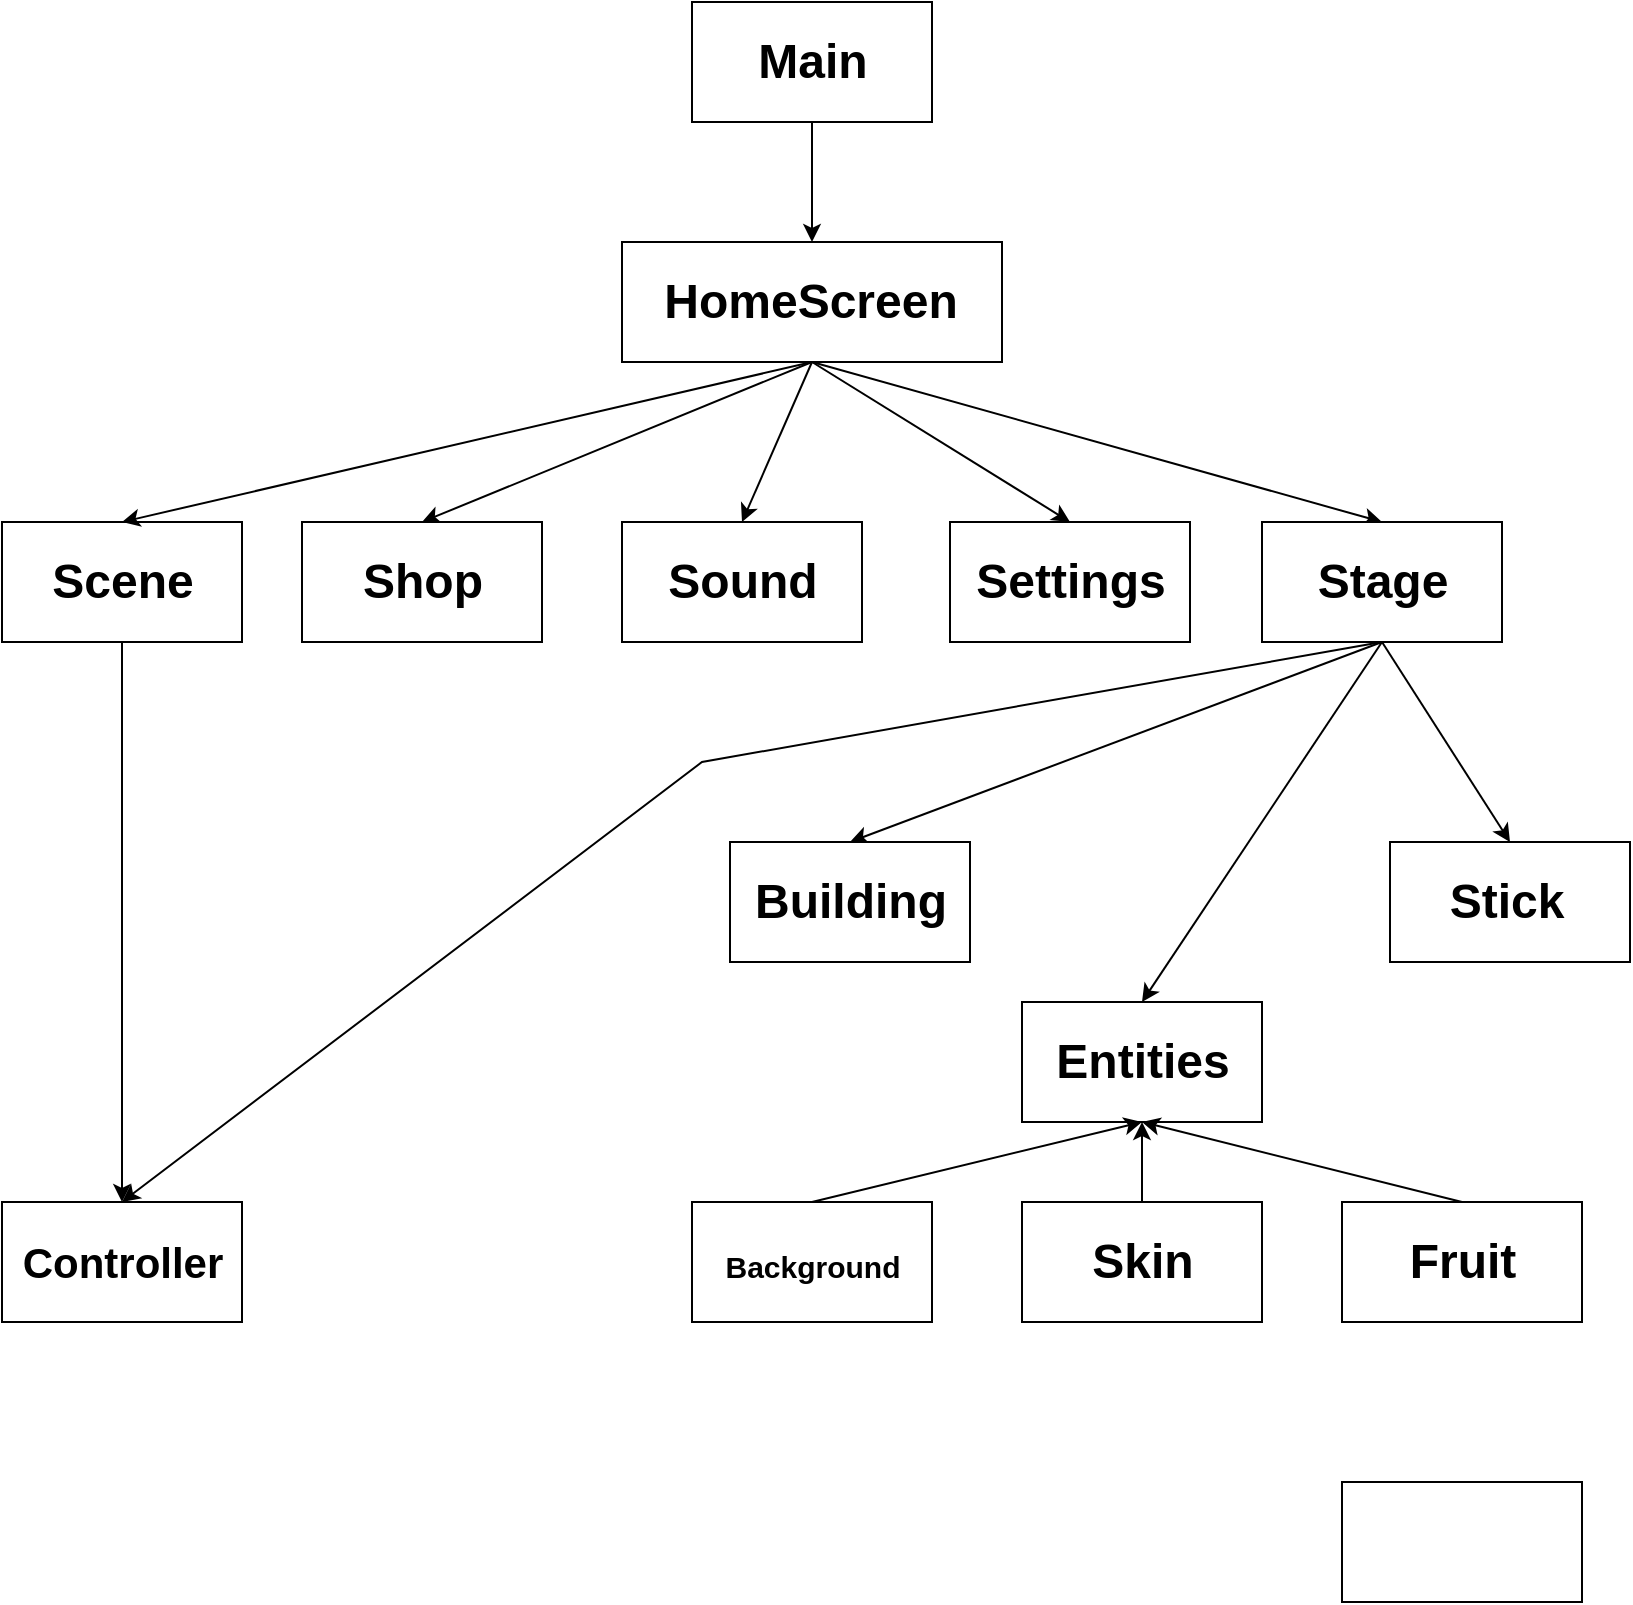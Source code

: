 <mxfile version="20.5.1" type="github">
  <diagram id="C5RBs43oDa-KdzZeNtuy" name="Page-1">
    <mxGraphModel dx="1038" dy="554" grid="1" gridSize="10" guides="1" tooltips="1" connect="1" arrows="1" fold="1" page="1" pageScale="1" pageWidth="827" pageHeight="1169" math="0" shadow="0">
      <root>
        <mxCell id="WIyWlLk6GJQsqaUBKTNV-0" />
        <mxCell id="WIyWlLk6GJQsqaUBKTNV-1" parent="WIyWlLk6GJQsqaUBKTNV-0" />
        <mxCell id="GWxVpezjqemB3VTmDpef-14" style="edgeStyle=orthogonalEdgeStyle;rounded=0;orthogonalLoop=1;jettySize=auto;html=1;exitX=0.5;exitY=1;exitDx=0;exitDy=0;entryX=0.5;entryY=0;entryDx=0;entryDy=0;" parent="WIyWlLk6GJQsqaUBKTNV-1" source="GWxVpezjqemB3VTmDpef-0" target="GWxVpezjqemB3VTmDpef-2" edge="1">
          <mxGeometry relative="1" as="geometry" />
        </mxCell>
        <object label="" id="GWxVpezjqemB3VTmDpef-0">
          <mxCell style="rounded=0;whiteSpace=wrap;html=1;" parent="WIyWlLk6GJQsqaUBKTNV-1" vertex="1">
            <mxGeometry x="355" y="40" width="120" height="60" as="geometry" />
          </mxCell>
        </object>
        <mxCell id="GWxVpezjqemB3VTmDpef-1" value="Main" style="text;strokeColor=none;fillColor=none;html=1;fontSize=24;fontStyle=1;verticalAlign=middle;align=center;" parent="WIyWlLk6GJQsqaUBKTNV-1" vertex="1">
          <mxGeometry x="365" y="50" width="100" height="40" as="geometry" />
        </mxCell>
        <mxCell id="GWxVpezjqemB3VTmDpef-18" style="rounded=0;orthogonalLoop=1;jettySize=auto;html=1;exitX=0.5;exitY=1;exitDx=0;exitDy=0;entryX=0.5;entryY=0;entryDx=0;entryDy=0;" parent="WIyWlLk6GJQsqaUBKTNV-1" source="GWxVpezjqemB3VTmDpef-2" target="GWxVpezjqemB3VTmDpef-4" edge="1">
          <mxGeometry relative="1" as="geometry" />
        </mxCell>
        <mxCell id="GWxVpezjqemB3VTmDpef-19" style="edgeStyle=none;rounded=0;orthogonalLoop=1;jettySize=auto;html=1;exitX=0.5;exitY=1;exitDx=0;exitDy=0;entryX=0.5;entryY=0;entryDx=0;entryDy=0;" parent="WIyWlLk6GJQsqaUBKTNV-1" source="GWxVpezjqemB3VTmDpef-2" target="GWxVpezjqemB3VTmDpef-6" edge="1">
          <mxGeometry relative="1" as="geometry" />
        </mxCell>
        <mxCell id="GWxVpezjqemB3VTmDpef-20" style="edgeStyle=none;rounded=0;orthogonalLoop=1;jettySize=auto;html=1;exitX=0.5;exitY=1;exitDx=0;exitDy=0;entryX=0.5;entryY=0;entryDx=0;entryDy=0;" parent="WIyWlLk6GJQsqaUBKTNV-1" source="GWxVpezjqemB3VTmDpef-2" target="GWxVpezjqemB3VTmDpef-8" edge="1">
          <mxGeometry relative="1" as="geometry" />
        </mxCell>
        <mxCell id="GWxVpezjqemB3VTmDpef-21" style="edgeStyle=none;rounded=0;orthogonalLoop=1;jettySize=auto;html=1;exitX=0.5;exitY=1;exitDx=0;exitDy=0;entryX=0.5;entryY=0;entryDx=0;entryDy=0;" parent="WIyWlLk6GJQsqaUBKTNV-1" source="GWxVpezjqemB3VTmDpef-2" target="GWxVpezjqemB3VTmDpef-11" edge="1">
          <mxGeometry relative="1" as="geometry" />
        </mxCell>
        <object label="" id="GWxVpezjqemB3VTmDpef-2">
          <mxCell style="rounded=0;whiteSpace=wrap;html=1;" parent="WIyWlLk6GJQsqaUBKTNV-1" vertex="1">
            <mxGeometry x="320" y="160" width="190" height="60" as="geometry" />
          </mxCell>
        </object>
        <mxCell id="GWxVpezjqemB3VTmDpef-3" value="HomeScreen" style="text;strokeColor=none;fillColor=none;html=1;fontSize=24;fontStyle=1;verticalAlign=middle;align=center;" parent="WIyWlLk6GJQsqaUBKTNV-1" vertex="1">
          <mxGeometry x="364" y="170" width="100" height="40" as="geometry" />
        </mxCell>
        <object label="" id="GWxVpezjqemB3VTmDpef-4">
          <mxCell style="rounded=0;whiteSpace=wrap;html=1;" parent="WIyWlLk6GJQsqaUBKTNV-1" vertex="1">
            <mxGeometry x="160" y="300" width="120" height="60" as="geometry" />
          </mxCell>
        </object>
        <mxCell id="GWxVpezjqemB3VTmDpef-5" value="Shop" style="text;strokeColor=none;fillColor=none;html=1;fontSize=24;fontStyle=1;verticalAlign=middle;align=center;" parent="WIyWlLk6GJQsqaUBKTNV-1" vertex="1">
          <mxGeometry x="170" y="310" width="100" height="40" as="geometry" />
        </mxCell>
        <object label="" id="GWxVpezjqemB3VTmDpef-6">
          <mxCell style="rounded=0;whiteSpace=wrap;html=1;" parent="WIyWlLk6GJQsqaUBKTNV-1" vertex="1">
            <mxGeometry x="320" y="300" width="120" height="60" as="geometry" />
          </mxCell>
        </object>
        <mxCell id="GWxVpezjqemB3VTmDpef-7" value="Sound" style="text;strokeColor=none;fillColor=none;html=1;fontSize=24;fontStyle=1;verticalAlign=middle;align=center;" parent="WIyWlLk6GJQsqaUBKTNV-1" vertex="1">
          <mxGeometry x="330" y="310" width="100" height="40" as="geometry" />
        </mxCell>
        <object label="" id="GWxVpezjqemB3VTmDpef-8">
          <mxCell style="rounded=0;whiteSpace=wrap;html=1;" parent="WIyWlLk6GJQsqaUBKTNV-1" vertex="1">
            <mxGeometry x="484" y="300" width="120" height="60" as="geometry" />
          </mxCell>
        </object>
        <mxCell id="GWxVpezjqemB3VTmDpef-9" value="Settings" style="text;strokeColor=none;fillColor=none;html=1;fontSize=24;fontStyle=1;verticalAlign=middle;align=center;" parent="WIyWlLk6GJQsqaUBKTNV-1" vertex="1">
          <mxGeometry x="494" y="310" width="100" height="40" as="geometry" />
        </mxCell>
        <object label="" id="GWxVpezjqemB3VTmDpef-11">
          <mxCell style="rounded=0;whiteSpace=wrap;html=1;" parent="WIyWlLk6GJQsqaUBKTNV-1" vertex="1">
            <mxGeometry x="640" y="300" width="120" height="60" as="geometry" />
          </mxCell>
        </object>
        <mxCell id="M8gP_NI8hVAfmAc8zCte-25" style="rounded=0;orthogonalLoop=1;jettySize=auto;html=1;entryX=0.5;entryY=0;entryDx=0;entryDy=0;fontSize=21;exitX=0.5;exitY=1;exitDx=0;exitDy=0;" edge="1" parent="WIyWlLk6GJQsqaUBKTNV-1" source="GWxVpezjqemB3VTmDpef-11" target="M8gP_NI8hVAfmAc8zCte-23">
          <mxGeometry relative="1" as="geometry" />
        </mxCell>
        <mxCell id="GWxVpezjqemB3VTmDpef-12" value="Stage" style="text;strokeColor=none;fillColor=none;html=1;fontSize=24;fontStyle=1;verticalAlign=middle;align=center;" parent="WIyWlLk6GJQsqaUBKTNV-1" vertex="1">
          <mxGeometry x="650" y="310" width="100" height="40" as="geometry" />
        </mxCell>
        <mxCell id="M8gP_NI8hVAfmAc8zCte-0" value="" style="endArrow=classic;html=1;rounded=0;exitX=0.5;exitY=1;exitDx=0;exitDy=0;entryX=0.5;entryY=0;entryDx=0;entryDy=0;" edge="1" parent="WIyWlLk6GJQsqaUBKTNV-1" source="GWxVpezjqemB3VTmDpef-11" target="M8gP_NI8hVAfmAc8zCte-1">
          <mxGeometry width="50" height="50" relative="1" as="geometry">
            <mxPoint x="640" y="410" as="sourcePoint" />
            <mxPoint x="654" y="440" as="targetPoint" />
          </mxGeometry>
        </mxCell>
        <mxCell id="M8gP_NI8hVAfmAc8zCte-1" value="" style="rounded=0;whiteSpace=wrap;html=1;" vertex="1" parent="WIyWlLk6GJQsqaUBKTNV-1">
          <mxGeometry x="704" y="460" width="120" height="60" as="geometry" />
        </mxCell>
        <mxCell id="M8gP_NI8hVAfmAc8zCte-2" value="Stick" style="text;strokeColor=none;fillColor=none;html=1;fontSize=24;fontStyle=1;verticalAlign=middle;align=center;" vertex="1" parent="WIyWlLk6GJQsqaUBKTNV-1">
          <mxGeometry x="714" y="470" width="96" height="40" as="geometry" />
        </mxCell>
        <mxCell id="M8gP_NI8hVAfmAc8zCte-4" value="" style="whiteSpace=wrap;html=1;" vertex="1" parent="WIyWlLk6GJQsqaUBKTNV-1">
          <mxGeometry x="520" y="540" width="120" height="60" as="geometry" />
        </mxCell>
        <mxCell id="M8gP_NI8hVAfmAc8zCte-5" value="Entities" style="text;strokeColor=none;fillColor=none;html=1;fontSize=24;fontStyle=1;verticalAlign=middle;align=center;" vertex="1" parent="WIyWlLk6GJQsqaUBKTNV-1">
          <mxGeometry x="530" y="550" width="100" height="40" as="geometry" />
        </mxCell>
        <mxCell id="M8gP_NI8hVAfmAc8zCte-6" value="" style="endArrow=classic;html=1;rounded=0;entryX=0.5;entryY=0;entryDx=0;entryDy=0;exitX=0.5;exitY=1;exitDx=0;exitDy=0;" edge="1" parent="WIyWlLk6GJQsqaUBKTNV-1" source="GWxVpezjqemB3VTmDpef-11" target="M8gP_NI8hVAfmAc8zCte-4">
          <mxGeometry width="50" height="50" relative="1" as="geometry">
            <mxPoint x="630" y="480" as="sourcePoint" />
            <mxPoint x="680" y="430" as="targetPoint" />
          </mxGeometry>
        </mxCell>
        <mxCell id="M8gP_NI8hVAfmAc8zCte-7" value="" style="rounded=0;whiteSpace=wrap;html=1;" vertex="1" parent="WIyWlLk6GJQsqaUBKTNV-1">
          <mxGeometry x="355" y="640" width="120" height="60" as="geometry" />
        </mxCell>
        <mxCell id="M8gP_NI8hVAfmAc8zCte-8" value="" style="rounded=0;whiteSpace=wrap;html=1;" vertex="1" parent="WIyWlLk6GJQsqaUBKTNV-1">
          <mxGeometry x="520" y="640" width="120" height="60" as="geometry" />
        </mxCell>
        <mxCell id="M8gP_NI8hVAfmAc8zCte-9" value="&lt;font style=&quot;font-size: 15px;&quot;&gt;Background&lt;/font&gt;" style="text;strokeColor=none;fillColor=none;html=1;fontSize=24;fontStyle=1;verticalAlign=middle;align=center;" vertex="1" parent="WIyWlLk6GJQsqaUBKTNV-1">
          <mxGeometry x="365" y="650" width="100" height="40" as="geometry" />
        </mxCell>
        <mxCell id="M8gP_NI8hVAfmAc8zCte-10" value="Skin" style="text;strokeColor=none;fillColor=none;html=1;fontSize=24;fontStyle=1;verticalAlign=middle;align=center;" vertex="1" parent="WIyWlLk6GJQsqaUBKTNV-1">
          <mxGeometry x="530" y="650" width="100" height="40" as="geometry" />
        </mxCell>
        <mxCell id="M8gP_NI8hVAfmAc8zCte-11" value="" style="rounded=0;whiteSpace=wrap;html=1;fontSize=15;" vertex="1" parent="WIyWlLk6GJQsqaUBKTNV-1">
          <mxGeometry x="680" y="640" width="120" height="60" as="geometry" />
        </mxCell>
        <mxCell id="M8gP_NI8hVAfmAc8zCte-12" value="Fruit" style="text;strokeColor=none;fillColor=none;html=1;fontSize=24;fontStyle=1;verticalAlign=middle;align=center;" vertex="1" parent="WIyWlLk6GJQsqaUBKTNV-1">
          <mxGeometry x="690" y="650" width="100" height="40" as="geometry" />
        </mxCell>
        <mxCell id="M8gP_NI8hVAfmAc8zCte-13" value="" style="endArrow=classic;html=1;rounded=0;fontSize=15;entryX=0.5;entryY=1;entryDx=0;entryDy=0;exitX=0.5;exitY=0;exitDx=0;exitDy=0;" edge="1" parent="WIyWlLk6GJQsqaUBKTNV-1" source="M8gP_NI8hVAfmAc8zCte-7" target="M8gP_NI8hVAfmAc8zCte-4">
          <mxGeometry width="50" height="50" relative="1" as="geometry">
            <mxPoint x="410" y="640" as="sourcePoint" />
            <mxPoint x="460" y="590" as="targetPoint" />
          </mxGeometry>
        </mxCell>
        <mxCell id="M8gP_NI8hVAfmAc8zCte-14" value="" style="endArrow=classic;html=1;rounded=0;fontSize=15;entryX=0.5;entryY=1;entryDx=0;entryDy=0;exitX=0.5;exitY=0;exitDx=0;exitDy=0;" edge="1" parent="WIyWlLk6GJQsqaUBKTNV-1" source="M8gP_NI8hVAfmAc8zCte-8" target="M8gP_NI8hVAfmAc8zCte-4">
          <mxGeometry width="50" height="50" relative="1" as="geometry">
            <mxPoint x="560" y="670" as="sourcePoint" />
            <mxPoint x="610" y="620" as="targetPoint" />
          </mxGeometry>
        </mxCell>
        <mxCell id="M8gP_NI8hVAfmAc8zCte-15" value="" style="endArrow=classic;html=1;rounded=0;fontSize=15;exitX=0.5;exitY=0;exitDx=0;exitDy=0;entryX=0.5;entryY=1;entryDx=0;entryDy=0;" edge="1" parent="WIyWlLk6GJQsqaUBKTNV-1" source="M8gP_NI8hVAfmAc8zCte-11" target="M8gP_NI8hVAfmAc8zCte-4">
          <mxGeometry width="50" height="50" relative="1" as="geometry">
            <mxPoint x="720" y="635" as="sourcePoint" />
            <mxPoint x="770" y="585" as="targetPoint" />
          </mxGeometry>
        </mxCell>
        <mxCell id="M8gP_NI8hVAfmAc8zCte-16" value="" style="rounded=0;whiteSpace=wrap;html=1;fontSize=15;" vertex="1" parent="WIyWlLk6GJQsqaUBKTNV-1">
          <mxGeometry x="10" y="640" width="120" height="60" as="geometry" />
        </mxCell>
        <mxCell id="M8gP_NI8hVAfmAc8zCte-17" value="&lt;font style=&quot;font-size: 21px;&quot;&gt;Controller&lt;/font&gt;" style="text;strokeColor=none;fillColor=none;html=1;fontSize=24;fontStyle=1;verticalAlign=middle;align=center;" vertex="1" parent="WIyWlLk6GJQsqaUBKTNV-1">
          <mxGeometry x="20" y="650" width="100" height="40" as="geometry" />
        </mxCell>
        <mxCell id="M8gP_NI8hVAfmAc8zCte-18" value="" style="rounded=0;whiteSpace=wrap;html=1;fontSize=21;" vertex="1" parent="WIyWlLk6GJQsqaUBKTNV-1">
          <mxGeometry x="10" y="300" width="120" height="60" as="geometry" />
        </mxCell>
        <mxCell id="M8gP_NI8hVAfmAc8zCte-19" value="Scene" style="text;strokeColor=none;fillColor=none;html=1;fontSize=24;fontStyle=1;verticalAlign=middle;align=center;" vertex="1" parent="WIyWlLk6GJQsqaUBKTNV-1">
          <mxGeometry x="20" y="310" width="100" height="40" as="geometry" />
        </mxCell>
        <mxCell id="M8gP_NI8hVAfmAc8zCte-20" value="" style="endArrow=classic;html=1;rounded=0;fontSize=21;exitX=0.5;exitY=1;exitDx=0;exitDy=0;entryX=0.5;entryY=0;entryDx=0;entryDy=0;" edge="1" parent="WIyWlLk6GJQsqaUBKTNV-1" source="GWxVpezjqemB3VTmDpef-2" target="M8gP_NI8hVAfmAc8zCte-18">
          <mxGeometry width="50" height="50" relative="1" as="geometry">
            <mxPoint x="80" y="290" as="sourcePoint" />
            <mxPoint x="130" y="240" as="targetPoint" />
          </mxGeometry>
        </mxCell>
        <mxCell id="M8gP_NI8hVAfmAc8zCte-21" value="" style="endArrow=classic;html=1;rounded=0;fontSize=21;exitX=0.5;exitY=1;exitDx=0;exitDy=0;entryX=0.5;entryY=0;entryDx=0;entryDy=0;" edge="1" parent="WIyWlLk6GJQsqaUBKTNV-1" source="M8gP_NI8hVAfmAc8zCte-18" target="M8gP_NI8hVAfmAc8zCte-16">
          <mxGeometry width="50" height="50" relative="1" as="geometry">
            <mxPoint x="100" y="520" as="sourcePoint" />
            <mxPoint x="150" y="470" as="targetPoint" />
          </mxGeometry>
        </mxCell>
        <mxCell id="M8gP_NI8hVAfmAc8zCte-22" value="" style="endArrow=classic;html=1;rounded=0;fontSize=21;entryX=0.5;entryY=0;entryDx=0;entryDy=0;exitX=0.5;exitY=1;exitDx=0;exitDy=0;" edge="1" parent="WIyWlLk6GJQsqaUBKTNV-1" source="GWxVpezjqemB3VTmDpef-11" target="M8gP_NI8hVAfmAc8zCte-16">
          <mxGeometry width="50" height="50" relative="1" as="geometry">
            <mxPoint x="230" y="560" as="sourcePoint" />
            <mxPoint x="70" y="640" as="targetPoint" />
            <Array as="points">
              <mxPoint x="360" y="420" />
            </Array>
          </mxGeometry>
        </mxCell>
        <mxCell id="M8gP_NI8hVAfmAc8zCte-23" value="" style="rounded=0;whiteSpace=wrap;html=1;fontSize=21;" vertex="1" parent="WIyWlLk6GJQsqaUBKTNV-1">
          <mxGeometry x="374" y="460" width="120" height="60" as="geometry" />
        </mxCell>
        <mxCell id="M8gP_NI8hVAfmAc8zCte-24" value="Building" style="text;strokeColor=none;fillColor=none;html=1;fontSize=24;fontStyle=1;verticalAlign=middle;align=center;" vertex="1" parent="WIyWlLk6GJQsqaUBKTNV-1">
          <mxGeometry x="384" y="470" width="100" height="40" as="geometry" />
        </mxCell>
        <mxCell id="M8gP_NI8hVAfmAc8zCte-26" value="" style="rounded=0;whiteSpace=wrap;html=1;fontSize=21;" vertex="1" parent="WIyWlLk6GJQsqaUBKTNV-1">
          <mxGeometry x="680" y="780" width="120" height="60" as="geometry" />
        </mxCell>
      </root>
    </mxGraphModel>
  </diagram>
</mxfile>

